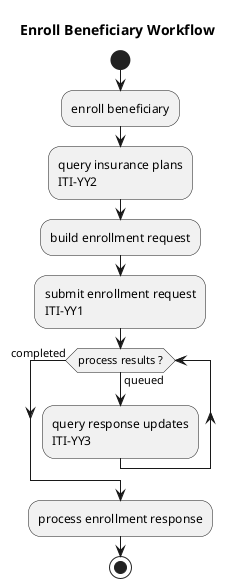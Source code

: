 @startuml

title Enroll Beneficiary Workflow

start
:enroll beneficiary;
:query insurance plans\nITI-YY2;
:build enrollment request;
:submit enrollment request\nITI-YY1;
while (process results ?) is (queued)
  :query response updates\nITI-YY3;
endwhile (completed)
:process enrollment response;
stop

@enduml
